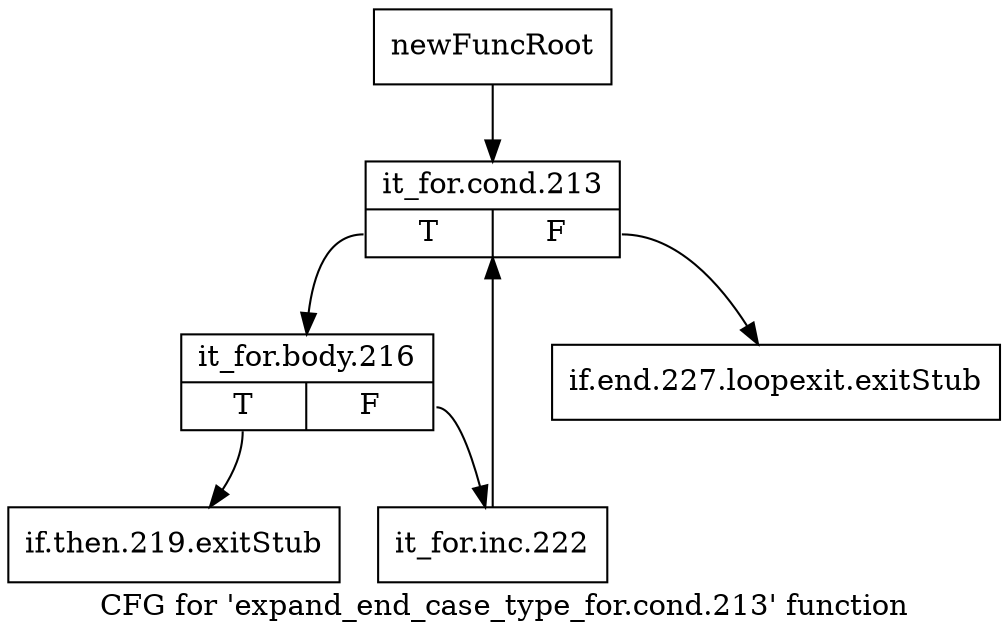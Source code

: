 digraph "CFG for 'expand_end_case_type_for.cond.213' function" {
	label="CFG for 'expand_end_case_type_for.cond.213' function";

	Node0xc3984a0 [shape=record,label="{newFuncRoot}"];
	Node0xc3984a0 -> Node0xc3eed30;
	Node0xc3eec90 [shape=record,label="{if.end.227.loopexit.exitStub}"];
	Node0xc3eece0 [shape=record,label="{if.then.219.exitStub}"];
	Node0xc3eed30 [shape=record,label="{it_for.cond.213|{<s0>T|<s1>F}}"];
	Node0xc3eed30:s0 -> Node0xc3eed80;
	Node0xc3eed30:s1 -> Node0xc3eec90;
	Node0xc3eed80 [shape=record,label="{it_for.body.216|{<s0>T|<s1>F}}"];
	Node0xc3eed80:s0 -> Node0xc3eece0;
	Node0xc3eed80:s1 -> Node0xc3eedd0;
	Node0xc3eedd0 [shape=record,label="{it_for.inc.222}"];
	Node0xc3eedd0 -> Node0xc3eed30;
}
